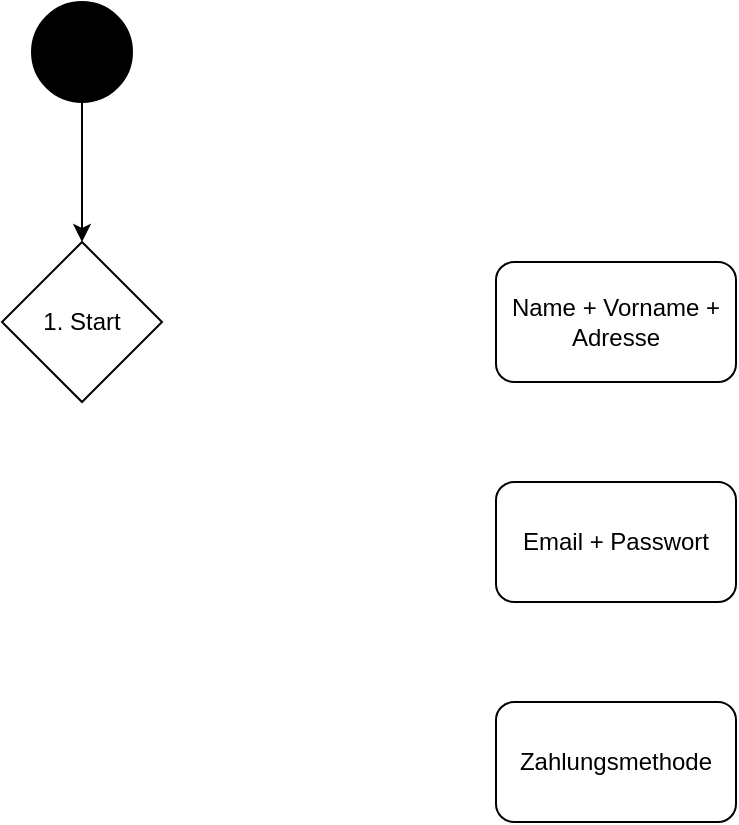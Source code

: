 <mxfile version="10.6.6" type="github"><diagram id="c_eItX6qe19_boFZcUcG" name="Page-1"><mxGraphModel dx="918" dy="664" grid="1" gridSize="10" guides="1" tooltips="1" connect="1" arrows="1" fold="1" page="1" pageScale="1" pageWidth="827" pageHeight="1169" math="0" shadow="0"><root><mxCell id="0"/><mxCell id="1" parent="0"/><mxCell id="9DcHcdUfAjOmYLUruxDB-2" value="" style="ellipse;whiteSpace=wrap;html=1;aspect=fixed;fillColor=#000000;" vertex="1" parent="1"><mxGeometry x="388" y="20" width="50" height="50" as="geometry"/></mxCell><mxCell id="9DcHcdUfAjOmYLUruxDB-3" value="" style="endArrow=classic;html=1;" edge="1" parent="1"><mxGeometry width="50" height="50" relative="1" as="geometry"><mxPoint x="413" y="70" as="sourcePoint"/><mxPoint x="413" y="140" as="targetPoint"/></mxGeometry></mxCell><mxCell id="9DcHcdUfAjOmYLUruxDB-4" value="1. Start" style="rhombus;whiteSpace=wrap;html=1;fillColor=#FFFFFF;" vertex="1" parent="1"><mxGeometry x="373" y="140" width="80" height="80" as="geometry"/></mxCell><mxCell id="9DcHcdUfAjOmYLUruxDB-5" value="Name + Vorname + Adresse" style="rounded=1;whiteSpace=wrap;html=1;fillColor=#FFFFFF;" vertex="1" parent="1"><mxGeometry x="620" y="150" width="120" height="60" as="geometry"/></mxCell><mxCell id="9DcHcdUfAjOmYLUruxDB-6" value="Email + Passwort" style="rounded=1;whiteSpace=wrap;html=1;fillColor=#FFFFFF;" vertex="1" parent="1"><mxGeometry x="620" y="260" width="120" height="60" as="geometry"/></mxCell><mxCell id="9DcHcdUfAjOmYLUruxDB-7" value="Zahlungsmethode" style="rounded=1;whiteSpace=wrap;html=1;fillColor=#FFFFFF;" vertex="1" parent="1"><mxGeometry x="620" y="370" width="120" height="60" as="geometry"/></mxCell></root></mxGraphModel></diagram></mxfile>